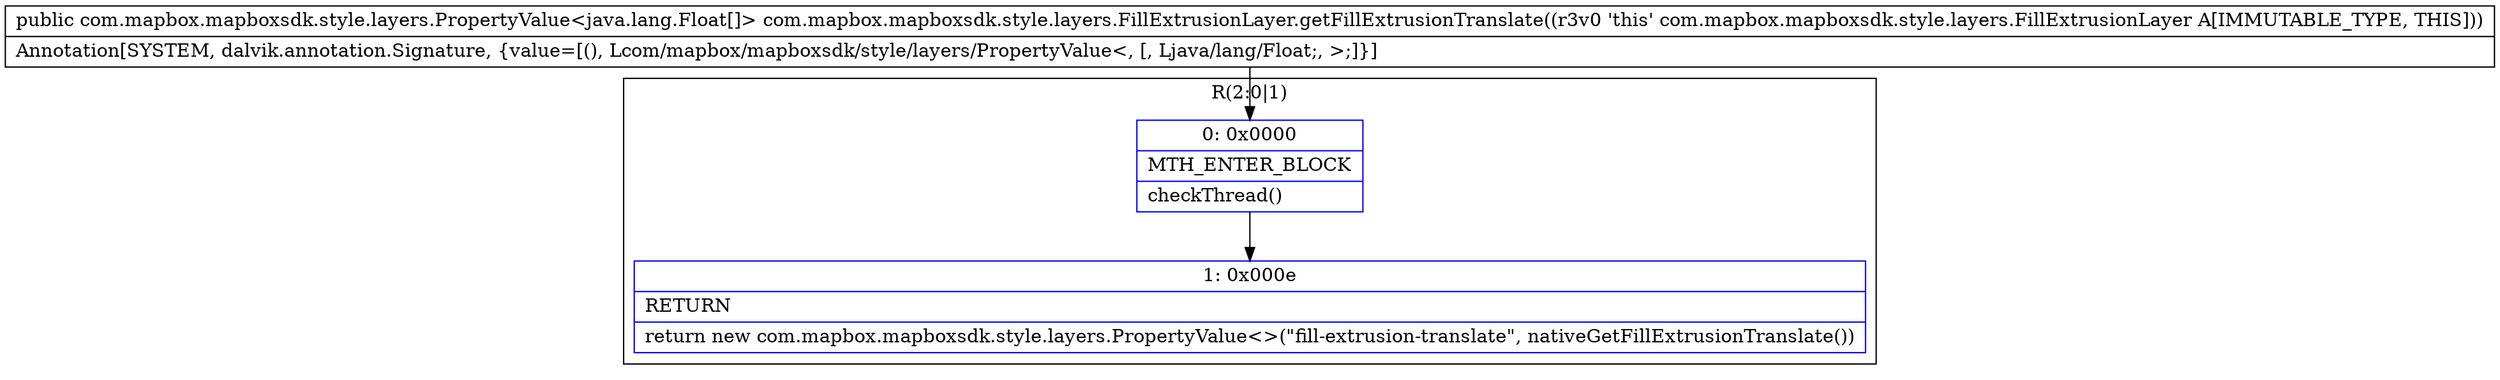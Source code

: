 digraph "CFG forcom.mapbox.mapboxsdk.style.layers.FillExtrusionLayer.getFillExtrusionTranslate()Lcom\/mapbox\/mapboxsdk\/style\/layers\/PropertyValue;" {
subgraph cluster_Region_722442367 {
label = "R(2:0|1)";
node [shape=record,color=blue];
Node_0 [shape=record,label="{0\:\ 0x0000|MTH_ENTER_BLOCK\l|checkThread()\l}"];
Node_1 [shape=record,label="{1\:\ 0x000e|RETURN\l|return new com.mapbox.mapboxsdk.style.layers.PropertyValue\<\>(\"fill\-extrusion\-translate\", nativeGetFillExtrusionTranslate())\l}"];
}
MethodNode[shape=record,label="{public com.mapbox.mapboxsdk.style.layers.PropertyValue\<java.lang.Float[]\> com.mapbox.mapboxsdk.style.layers.FillExtrusionLayer.getFillExtrusionTranslate((r3v0 'this' com.mapbox.mapboxsdk.style.layers.FillExtrusionLayer A[IMMUTABLE_TYPE, THIS]))  | Annotation[SYSTEM, dalvik.annotation.Signature, \{value=[(), Lcom\/mapbox\/mapboxsdk\/style\/layers\/PropertyValue\<, [, Ljava\/lang\/Float;, \>;]\}]\l}"];
MethodNode -> Node_0;
Node_0 -> Node_1;
}

